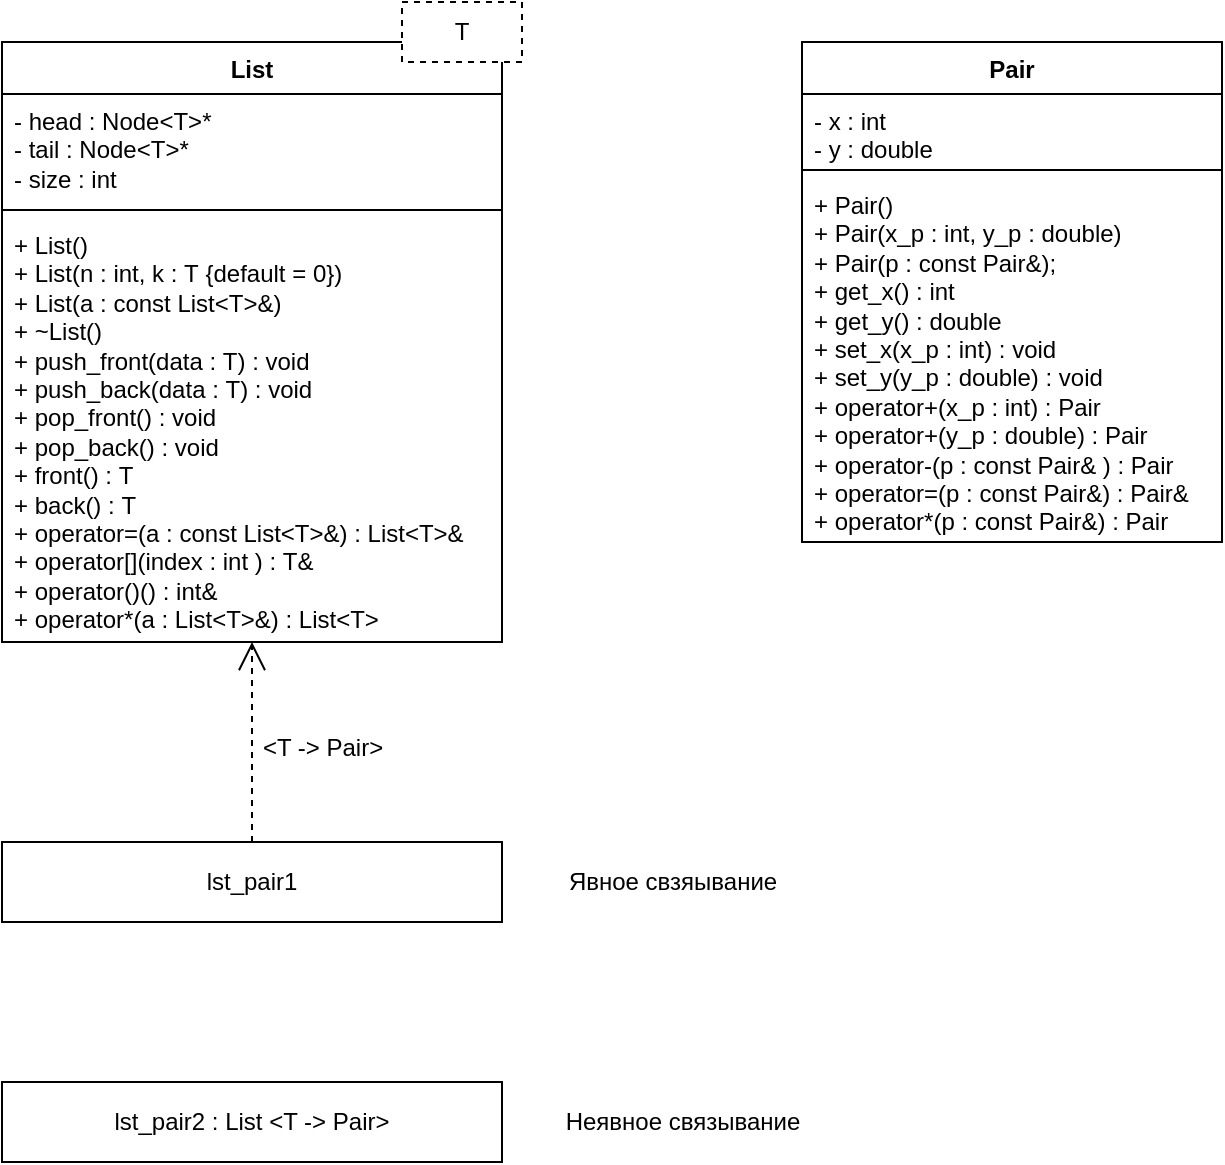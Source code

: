 <mxfile version="25.0.2">
  <diagram name="Страница — 1" id="KF7QjtXc7xOIYEoWUIy3">
    <mxGraphModel dx="1290" dy="717" grid="1" gridSize="10" guides="1" tooltips="1" connect="1" arrows="1" fold="1" page="1" pageScale="1" pageWidth="827" pageHeight="1169" math="0" shadow="0">
      <root>
        <mxCell id="0" />
        <mxCell id="1" parent="0" />
        <mxCell id="R77liFXQUNEgy0kgpCVf-1" value="List" style="swimlane;fontStyle=1;align=center;verticalAlign=top;childLayout=stackLayout;horizontal=1;startSize=26;horizontalStack=0;resizeParent=1;resizeParentMax=0;resizeLast=0;collapsible=1;marginBottom=0;whiteSpace=wrap;html=1;direction=east;" parent="1" vertex="1">
          <mxGeometry x="80" y="80" width="250" height="300" as="geometry">
            <mxRectangle x="330" y="330" width="100" height="30" as="alternateBounds" />
          </mxGeometry>
        </mxCell>
        <mxCell id="R77liFXQUNEgy0kgpCVf-2" value="&lt;div&gt;- head :&amp;nbsp;&lt;span style=&quot;background-color: initial;&quot;&gt;Node&amp;lt;T&amp;gt;*&lt;/span&gt;&lt;span style=&quot;background-color: initial;&quot;&gt;&amp;nbsp;&lt;/span&gt;&lt;/div&gt;&lt;div&gt;- tail :&amp;nbsp;&lt;span style=&quot;background-color: initial;&quot;&gt;Node&amp;lt;T&amp;gt;*&lt;/span&gt;&lt;span style=&quot;background-color: initial;&quot;&gt;&amp;nbsp;&lt;/span&gt;&lt;/div&gt;&lt;div&gt;- size :&amp;nbsp;&lt;span style=&quot;background-color: initial;&quot;&gt;int&lt;/span&gt;&lt;span style=&quot;background-color: initial;&quot;&gt;&amp;nbsp;&lt;/span&gt;&lt;/div&gt;" style="text;strokeColor=none;fillColor=none;align=left;verticalAlign=top;spacingLeft=4;spacingRight=4;overflow=hidden;rotatable=0;points=[[0,0.5],[1,0.5]];portConstraint=eastwest;whiteSpace=wrap;html=1;" parent="R77liFXQUNEgy0kgpCVf-1" vertex="1">
          <mxGeometry y="26" width="250" height="54" as="geometry" />
        </mxCell>
        <mxCell id="R77liFXQUNEgy0kgpCVf-3" value="" style="line;strokeWidth=1;fillColor=none;align=left;verticalAlign=middle;spacingTop=-1;spacingLeft=3;spacingRight=3;rotatable=0;labelPosition=right;points=[];portConstraint=eastwest;strokeColor=inherit;" parent="R77liFXQUNEgy0kgpCVf-1" vertex="1">
          <mxGeometry y="80" width="250" height="8" as="geometry" />
        </mxCell>
        <mxCell id="R77liFXQUNEgy0kgpCVf-4" value="&lt;div&gt;+ List()&lt;/div&gt;&lt;div&gt;+ List(n :&amp;nbsp;&lt;span style=&quot;background-color: initial;&quot;&gt;int&lt;/span&gt;&lt;span style=&quot;background-color: initial;&quot;&gt;, k :&amp;nbsp;&lt;/span&gt;&lt;span style=&quot;background-color: initial;&quot;&gt;T&lt;/span&gt;&lt;span style=&quot;background-color: initial;&quot;&gt;&amp;nbsp;{default&amp;nbsp;&lt;/span&gt;&lt;span style=&quot;background-color: initial;&quot;&gt;= 0})&lt;/span&gt;&lt;/div&gt;&lt;div&gt;+ List(a :&amp;nbsp;&lt;span style=&quot;background-color: initial;&quot;&gt;const List&amp;lt;T&amp;gt;&amp;amp;&lt;/span&gt;&lt;span style=&quot;background-color: initial;&quot;&gt;)&lt;/span&gt;&lt;/div&gt;&lt;div&gt;+ ~List()&lt;/div&gt;&lt;div&gt;+ push_front(data :&amp;nbsp;&lt;span style=&quot;background-color: initial;&quot;&gt;T&lt;/span&gt;&lt;span style=&quot;background-color: initial;&quot;&gt;) :&amp;nbsp;&lt;/span&gt;&lt;span style=&quot;background-color: initial;&quot;&gt;void&lt;/span&gt;&lt;span style=&quot;background-color: initial;&quot;&gt;&amp;nbsp;&lt;/span&gt;&lt;/div&gt;&lt;div&gt;+ push_back(data :&amp;nbsp;&lt;span style=&quot;background-color: initial;&quot;&gt;T&lt;/span&gt;&lt;span style=&quot;background-color: initial;&quot;&gt;) :&amp;nbsp;&lt;/span&gt;&lt;span style=&quot;background-color: initial;&quot;&gt;void&lt;/span&gt;&lt;span style=&quot;background-color: initial;&quot;&gt;&amp;nbsp;&lt;/span&gt;&lt;/div&gt;&lt;div&gt;+ pop_front() :&amp;nbsp;&lt;span style=&quot;background-color: initial;&quot;&gt;void&lt;/span&gt;&lt;span style=&quot;background-color: initial;&quot;&gt;&amp;nbsp;&lt;/span&gt;&lt;/div&gt;&lt;div&gt;+ pop_back() :&amp;nbsp;&lt;span style=&quot;background-color: initial;&quot;&gt;void&lt;/span&gt;&lt;span style=&quot;background-color: initial;&quot;&gt;&amp;nbsp;&lt;/span&gt;&lt;/div&gt;&lt;div&gt;+ front() :&amp;nbsp;&lt;span style=&quot;background-color: initial;&quot;&gt;T&lt;/span&gt;&lt;/div&gt;&lt;div&gt;+ back() :&amp;nbsp;&lt;span style=&quot;background-color: initial;&quot;&gt;T&lt;/span&gt;&lt;span style=&quot;background-color: initial;&quot;&gt;&amp;nbsp;&lt;/span&gt;&lt;/div&gt;&lt;div&gt;+ operator=(a :&amp;nbsp;&lt;span style=&quot;background-color: initial;&quot;&gt;const List&amp;lt;T&amp;gt;&amp;amp;&lt;/span&gt;&lt;span style=&quot;background-color: initial;&quot;&gt;) :&amp;nbsp;&lt;/span&gt;&lt;span style=&quot;background-color: initial;&quot;&gt;List&amp;lt;T&amp;gt;&amp;amp;&lt;/span&gt;&lt;span style=&quot;background-color: initial;&quot;&gt;&amp;nbsp;&lt;/span&gt;&lt;span style=&quot;background-color: initial;&quot;&gt;&amp;nbsp;&lt;/span&gt;&lt;/div&gt;&lt;div&gt;+ operator[](index :&amp;nbsp;&lt;span style=&quot;background-color: initial;&quot;&gt;int&lt;/span&gt;&lt;span style=&quot;background-color: initial;&quot;&gt;&amp;nbsp;&lt;/span&gt;&lt;span style=&quot;background-color: initial;&quot;&gt;) :&amp;nbsp;&lt;/span&gt;&lt;span style=&quot;background-color: initial;&quot;&gt;T&amp;amp;&lt;/span&gt;&lt;span style=&quot;background-color: initial;&quot;&gt;&amp;nbsp;&lt;/span&gt;&lt;/div&gt;&lt;div&gt;+ operator()() :&amp;nbsp;&lt;span style=&quot;background-color: initial;&quot;&gt;int&amp;amp;&lt;/span&gt;&lt;span style=&quot;background-color: initial;&quot;&gt;&amp;nbsp;&lt;/span&gt;&lt;/div&gt;&lt;div&gt;+ operator*(a :&amp;nbsp;&lt;span style=&quot;background-color: initial;&quot;&gt;List&amp;lt;T&amp;gt;&amp;amp;&lt;/span&gt;&lt;span style=&quot;background-color: initial;&quot;&gt;) :&amp;nbsp;&lt;/span&gt;&lt;span style=&quot;background-color: initial;&quot;&gt;List&amp;lt;T&amp;gt;&lt;/span&gt;&lt;span style=&quot;background-color: initial;&quot;&gt;&amp;nbsp;&lt;/span&gt;&lt;/div&gt;" style="text;strokeColor=none;fillColor=none;align=left;verticalAlign=top;spacingLeft=4;spacingRight=4;overflow=hidden;rotatable=0;points=[[0,0.5],[1,0.5]];portConstraint=eastwest;whiteSpace=wrap;html=1;" parent="R77liFXQUNEgy0kgpCVf-1" vertex="1">
          <mxGeometry y="88" width="250" height="212" as="geometry" />
        </mxCell>
        <mxCell id="R77liFXQUNEgy0kgpCVf-5" value="T" style="rounded=0;whiteSpace=wrap;html=1;dashed=1;" parent="1" vertex="1">
          <mxGeometry x="280" y="60" width="60" height="30" as="geometry" />
        </mxCell>
        <mxCell id="R77liFXQUNEgy0kgpCVf-6" value="Pair" style="swimlane;fontStyle=1;align=center;verticalAlign=top;childLayout=stackLayout;horizontal=1;startSize=26;horizontalStack=0;resizeParent=1;resizeParentMax=0;resizeLast=0;collapsible=1;marginBottom=0;whiteSpace=wrap;html=1;" parent="1" vertex="1">
          <mxGeometry x="480" y="80" width="210" height="250" as="geometry" />
        </mxCell>
        <mxCell id="R77liFXQUNEgy0kgpCVf-7" value="&lt;div&gt;- x :&amp;nbsp;&lt;span style=&quot;background-color: initial;&quot;&gt;int&lt;/span&gt;&lt;span style=&quot;background-color: initial;&quot;&gt;&amp;nbsp;&lt;/span&gt;&lt;/div&gt;&lt;div&gt;- y :&amp;nbsp;&lt;span style=&quot;background-color: initial;&quot;&gt;double&lt;/span&gt;&lt;span style=&quot;background-color: initial;&quot;&gt;&amp;nbsp;&lt;/span&gt;&lt;/div&gt;" style="text;strokeColor=none;fillColor=none;align=left;verticalAlign=top;spacingLeft=4;spacingRight=4;overflow=hidden;rotatable=0;points=[[0,0.5],[1,0.5]];portConstraint=eastwest;whiteSpace=wrap;html=1;" parent="R77liFXQUNEgy0kgpCVf-6" vertex="1">
          <mxGeometry y="26" width="210" height="34" as="geometry" />
        </mxCell>
        <mxCell id="R77liFXQUNEgy0kgpCVf-8" value="" style="line;strokeWidth=1;fillColor=none;align=left;verticalAlign=middle;spacingTop=-1;spacingLeft=3;spacingRight=3;rotatable=0;labelPosition=right;points=[];portConstraint=eastwest;strokeColor=inherit;" parent="R77liFXQUNEgy0kgpCVf-6" vertex="1">
          <mxGeometry y="60" width="210" height="8" as="geometry" />
        </mxCell>
        <mxCell id="R77liFXQUNEgy0kgpCVf-9" value="&lt;div&gt;+ Pair()&lt;/div&gt;&lt;div&gt;+ Pair(x_p :&amp;nbsp;&lt;span style=&quot;background-color: initial;&quot;&gt;int&lt;/span&gt;&lt;span style=&quot;background-color: initial;&quot;&gt;, y_p :&amp;nbsp;&lt;/span&gt;&lt;span style=&quot;background-color: initial;&quot;&gt;double&lt;/span&gt;&lt;span style=&quot;background-color: initial;&quot;&gt;)&lt;/span&gt;&lt;/div&gt;&lt;div&gt;+ Pair(p :&amp;nbsp;&lt;span style=&quot;background-color: initial;&quot;&gt;const Pair&amp;amp;&lt;/span&gt;&lt;span style=&quot;background-color: initial;&quot;&gt;);&lt;/span&gt;&lt;/div&gt;&lt;div&gt;+ get_x() :&amp;nbsp;&lt;span style=&quot;background-color: initial;&quot;&gt;int&lt;/span&gt;&lt;span style=&quot;background-color: initial;&quot;&gt;&amp;nbsp;&lt;/span&gt;&lt;/div&gt;&lt;div&gt;+ get_y() :&amp;nbsp;&lt;span style=&quot;background-color: initial;&quot;&gt;double&lt;/span&gt;&lt;span style=&quot;background-color: initial;&quot;&gt;&amp;nbsp;&lt;/span&gt;&lt;/div&gt;&lt;div&gt;+ set_x(x_p :&amp;nbsp;&lt;span style=&quot;background-color: initial;&quot;&gt;int&lt;/span&gt;&lt;span style=&quot;background-color: initial;&quot;&gt;) :&amp;nbsp;&lt;/span&gt;&lt;span style=&quot;background-color: initial;&quot;&gt;void&lt;/span&gt;&lt;span style=&quot;background-color: initial;&quot;&gt;&amp;nbsp;&lt;/span&gt;&lt;/div&gt;&lt;div&gt;+ set_y(y_p :&amp;nbsp;&lt;span style=&quot;background-color: initial;&quot;&gt;double&lt;/span&gt;&lt;span style=&quot;background-color: initial;&quot;&gt;) :&amp;nbsp;&lt;/span&gt;&lt;span style=&quot;background-color: initial;&quot;&gt;void&lt;/span&gt;&lt;span style=&quot;background-color: initial;&quot;&gt;&amp;nbsp;&lt;/span&gt;&lt;/div&gt;&lt;div&gt;+ operator+(x_p :&amp;nbsp;&lt;span style=&quot;background-color: initial;&quot;&gt;int&lt;/span&gt;&lt;span style=&quot;background-color: initial;&quot;&gt;) :&amp;nbsp;&lt;/span&gt;&lt;span style=&quot;background-color: initial;&quot;&gt;Pair&lt;/span&gt;&lt;span style=&quot;background-color: initial;&quot;&gt;&amp;nbsp;&lt;/span&gt;&lt;/div&gt;&lt;div&gt;+ operator+(y_p :&amp;nbsp;&lt;span style=&quot;background-color: initial;&quot;&gt;double&lt;/span&gt;&lt;span style=&quot;background-color: initial;&quot;&gt;) :&amp;nbsp;&lt;/span&gt;&lt;span style=&quot;background-color: initial;&quot;&gt;Pair&lt;/span&gt;&lt;span style=&quot;background-color: initial;&quot;&gt;&amp;nbsp;&lt;/span&gt;&lt;/div&gt;&lt;div&gt;+ operator-(p :&amp;nbsp;&lt;span style=&quot;background-color: initial;&quot;&gt;const Pair&amp;amp;&lt;/span&gt;&lt;span style=&quot;background-color: initial;&quot;&gt;&amp;nbsp;&lt;/span&gt;&lt;span style=&quot;background-color: initial;&quot;&gt;) :&amp;nbsp;&lt;/span&gt;&lt;span style=&quot;background-color: initial;&quot;&gt;Pair&lt;/span&gt;&lt;span style=&quot;background-color: initial;&quot;&gt;&amp;nbsp;&lt;/span&gt;&lt;/div&gt;&lt;div&gt;+ operator=(p :&amp;nbsp;&lt;span style=&quot;background-color: initial;&quot;&gt;const Pair&amp;amp;&lt;/span&gt;&lt;span style=&quot;background-color: initial;&quot;&gt;) :&amp;nbsp;&lt;/span&gt;&lt;span style=&quot;background-color: initial;&quot;&gt;Pair&amp;amp;&lt;/span&gt;&lt;span style=&quot;background-color: initial;&quot;&gt;&amp;nbsp;&lt;/span&gt;&lt;/div&gt;&lt;div&gt;+ operator*(p :&amp;nbsp;&lt;span style=&quot;background-color: initial;&quot;&gt;const Pair&amp;amp;&lt;/span&gt;&lt;span style=&quot;background-color: initial;&quot;&gt;) :&amp;nbsp;&lt;/span&gt;&lt;span style=&quot;background-color: initial;&quot;&gt;Pair&lt;/span&gt;&lt;span style=&quot;background-color: initial;&quot;&gt;&amp;nbsp;&lt;/span&gt;&lt;/div&gt;" style="text;strokeColor=none;fillColor=none;align=left;verticalAlign=top;spacingLeft=4;spacingRight=4;overflow=hidden;rotatable=0;points=[[0,0.5],[1,0.5]];portConstraint=eastwest;whiteSpace=wrap;html=1;" parent="R77liFXQUNEgy0kgpCVf-6" vertex="1">
          <mxGeometry y="68" width="210" height="182" as="geometry" />
        </mxCell>
        <mxCell id="R77liFXQUNEgy0kgpCVf-10" value="lst_pair1" style="html=1;whiteSpace=wrap;" parent="1" vertex="1">
          <mxGeometry x="80" y="480" width="250" height="40" as="geometry" />
        </mxCell>
        <mxCell id="R77liFXQUNEgy0kgpCVf-11" value="" style="endArrow=open;endSize=12;dashed=1;html=1;rounded=0;exitX=0.5;exitY=0;exitDx=0;exitDy=0;entryX=0.5;entryY=1;entryDx=0;entryDy=0;entryPerimeter=0;" parent="1" source="R77liFXQUNEgy0kgpCVf-10" target="R77liFXQUNEgy0kgpCVf-4" edge="1">
          <mxGeometry width="160" relative="1" as="geometry">
            <mxPoint x="330" y="410" as="sourcePoint" />
            <mxPoint x="490" y="410" as="targetPoint" />
          </mxGeometry>
        </mxCell>
        <mxCell id="R77liFXQUNEgy0kgpCVf-12" value="&amp;lt;T -&amp;gt; Pair&amp;gt;" style="text;html=1;align=center;verticalAlign=middle;resizable=0;points=[];autosize=1;strokeColor=none;fillColor=none;" parent="1" vertex="1">
          <mxGeometry x="200" y="418" width="80" height="30" as="geometry" />
        </mxCell>
        <mxCell id="R77liFXQUNEgy0kgpCVf-13" value="lst_pair2 : List &amp;lt;T -&amp;gt; Pair&amp;gt;" style="html=1;whiteSpace=wrap;" parent="1" vertex="1">
          <mxGeometry x="80" y="600" width="250" height="40" as="geometry" />
        </mxCell>
        <mxCell id="R77liFXQUNEgy0kgpCVf-14" value="Явное свзяывание" style="text;html=1;align=center;verticalAlign=middle;resizable=0;points=[];autosize=1;strokeColor=none;fillColor=none;" parent="1" vertex="1">
          <mxGeometry x="350" y="485" width="130" height="30" as="geometry" />
        </mxCell>
        <mxCell id="R77liFXQUNEgy0kgpCVf-16" value="Неявное связывание" style="text;html=1;align=center;verticalAlign=middle;resizable=0;points=[];autosize=1;strokeColor=none;fillColor=none;" parent="1" vertex="1">
          <mxGeometry x="350" y="605" width="140" height="30" as="geometry" />
        </mxCell>
      </root>
    </mxGraphModel>
  </diagram>
</mxfile>
